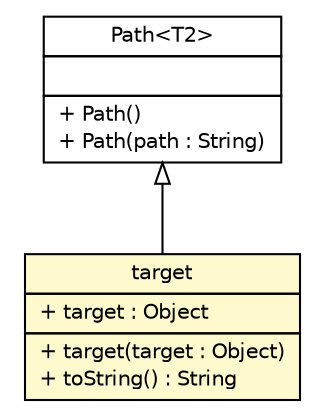 #!/usr/local/bin/dot
#
# Class diagram 
# Generated by UMLGraph version R5_6 (http://www.umlgraph.org/)
#

digraph G {
	edge [fontname="Helvetica",fontsize=10,labelfontname="Helvetica",labelfontsize=10];
	node [fontname="Helvetica",fontsize=10,shape=plaintext];
	nodesep=0.25;
	ranksep=0.5;
	// sorcer.co.tuple.target
	c379306 [label=<<table title="sorcer.co.tuple.target" border="0" cellborder="1" cellspacing="0" cellpadding="2" port="p" bgcolor="lemonChiffon" href="./target.html">
		<tr><td><table border="0" cellspacing="0" cellpadding="1">
<tr><td align="center" balign="center"> target </td></tr>
		</table></td></tr>
		<tr><td><table border="0" cellspacing="0" cellpadding="1">
<tr><td align="left" balign="left"> + target : Object </td></tr>
		</table></td></tr>
		<tr><td><table border="0" cellspacing="0" cellpadding="1">
<tr><td align="left" balign="left"> + target(target : Object) </td></tr>
<tr><td align="left" balign="left"> + toString() : String </td></tr>
		</table></td></tr>
		</table>>, URL="./target.html", fontname="Helvetica", fontcolor="black", fontsize=10.0];
	// sorcer.co.tuple.Path<T2>
	c379312 [label=<<table title="sorcer.co.tuple.Path" border="0" cellborder="1" cellspacing="0" cellpadding="2" port="p" href="./Path.html">
		<tr><td><table border="0" cellspacing="0" cellpadding="1">
<tr><td align="center" balign="center"> Path&lt;T2&gt; </td></tr>
		</table></td></tr>
		<tr><td><table border="0" cellspacing="0" cellpadding="1">
<tr><td align="left" balign="left">  </td></tr>
		</table></td></tr>
		<tr><td><table border="0" cellspacing="0" cellpadding="1">
<tr><td align="left" balign="left"> + Path() </td></tr>
<tr><td align="left" balign="left"> + Path(path : String) </td></tr>
		</table></td></tr>
		</table>>, URL="./Path.html", fontname="Helvetica", fontcolor="black", fontsize=10.0];
	//sorcer.co.tuple.target extends sorcer.co.tuple.Path
	c379312:p -> c379306:p [dir=back,arrowtail=empty];
}

